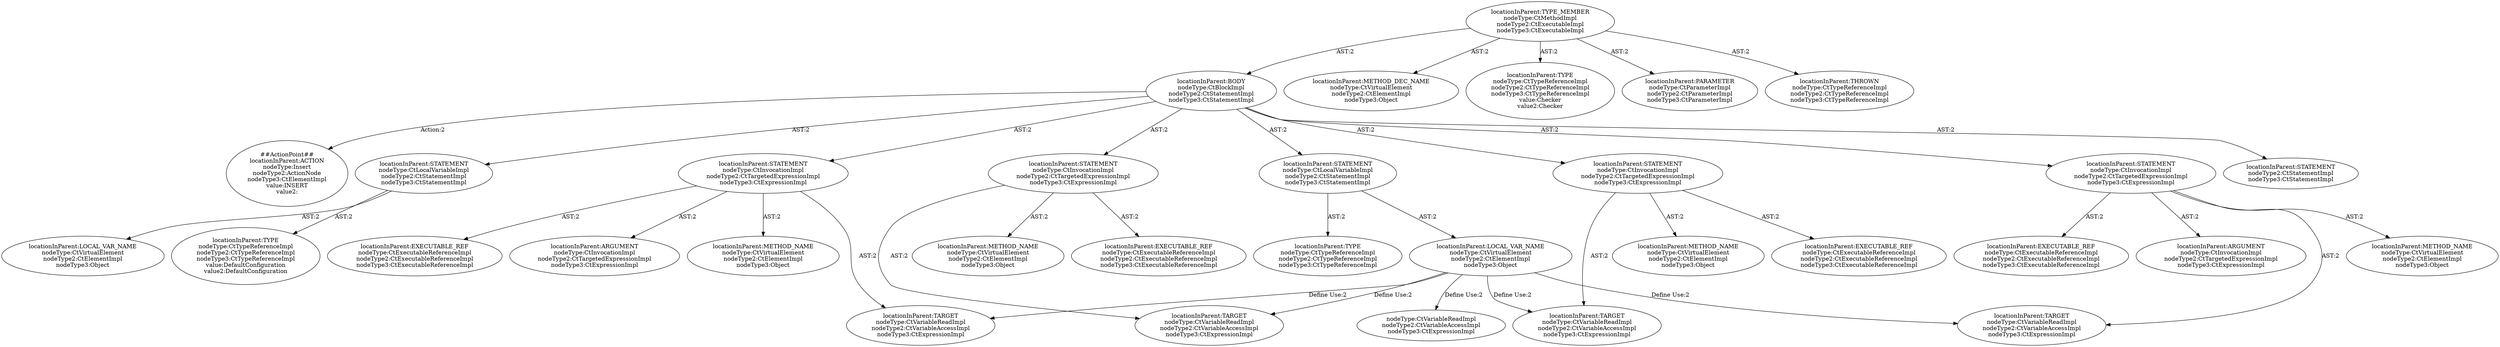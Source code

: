 digraph "Pattern" {
0 [label="##ActionPoint##
locationInParent:ACTION
nodeType:Insert
nodeType2:ActionNode
nodeType3:CtElementImpl
value:INSERT
value2:" shape=ellipse]
1 [label="locationInParent:BODY
nodeType:CtBlockImpl
nodeType2:CtStatementImpl
nodeType3:CtStatementImpl" shape=ellipse]
2 [label="locationInParent:TYPE_MEMBER
nodeType:CtMethodImpl
nodeType2:CtExecutableImpl
nodeType3:CtExecutableImpl" shape=ellipse]
3 [label="locationInParent:METHOD_DEC_NAME
nodeType:CtVirtualElement
nodeType2:CtElementImpl
nodeType3:Object" shape=ellipse]
4 [label="locationInParent:TYPE
nodeType:CtTypeReferenceImpl
nodeType2:CtTypeReferenceImpl
nodeType3:CtTypeReferenceImpl
value:Checker
value2:Checker" shape=ellipse]
5 [label="locationInParent:PARAMETER
nodeType:CtParameterImpl
nodeType2:CtParameterImpl
nodeType3:CtParameterImpl" shape=ellipse]
6 [label="locationInParent:THROWN
nodeType:CtTypeReferenceImpl
nodeType2:CtTypeReferenceImpl
nodeType3:CtTypeReferenceImpl" shape=ellipse]
7 [label="locationInParent:STATEMENT
nodeType:CtLocalVariableImpl
nodeType2:CtStatementImpl
nodeType3:CtStatementImpl" shape=ellipse]
8 [label="locationInParent:LOCAL_VAR_NAME
nodeType:CtVirtualElement
nodeType2:CtElementImpl
nodeType3:Object" shape=ellipse]
9 [label="locationInParent:TYPE
nodeType:CtTypeReferenceImpl
nodeType2:CtTypeReferenceImpl
nodeType3:CtTypeReferenceImpl
value:DefaultConfiguration
value2:DefaultConfiguration" shape=ellipse]
10 [label="locationInParent:STATEMENT
nodeType:CtLocalVariableImpl
nodeType2:CtStatementImpl
nodeType3:CtStatementImpl" shape=ellipse]
11 [label="locationInParent:LOCAL_VAR_NAME
nodeType:CtVirtualElement
nodeType2:CtElementImpl
nodeType3:Object" shape=ellipse]
12 [label="locationInParent:TYPE
nodeType:CtTypeReferenceImpl
nodeType2:CtTypeReferenceImpl
nodeType3:CtTypeReferenceImpl" shape=ellipse]
13 [label="locationInParent:STATEMENT
nodeType:CtInvocationImpl
nodeType2:CtTargetedExpressionImpl
nodeType3:CtExpressionImpl" shape=ellipse]
14 [label="locationInParent:METHOD_NAME
nodeType:CtVirtualElement
nodeType2:CtElementImpl
nodeType3:Object" shape=ellipse]
15 [label="locationInParent:TARGET
nodeType:CtVariableReadImpl
nodeType2:CtVariableAccessImpl
nodeType3:CtExpressionImpl" shape=ellipse]
16 [label="locationInParent:EXECUTABLE_REF
nodeType:CtExecutableReferenceImpl
nodeType2:CtExecutableReferenceImpl
nodeType3:CtExecutableReferenceImpl" shape=ellipse]
17 [label="locationInParent:ARGUMENT
nodeType:CtInvocationImpl
nodeType2:CtTargetedExpressionImpl
nodeType3:CtExpressionImpl" shape=ellipse]
18 [label="locationInParent:STATEMENT
nodeType:CtInvocationImpl
nodeType2:CtTargetedExpressionImpl
nodeType3:CtExpressionImpl" shape=ellipse]
19 [label="locationInParent:METHOD_NAME
nodeType:CtVirtualElement
nodeType2:CtElementImpl
nodeType3:Object" shape=ellipse]
20 [label="locationInParent:TARGET
nodeType:CtVariableReadImpl
nodeType2:CtVariableAccessImpl
nodeType3:CtExpressionImpl" shape=ellipse]
21 [label="locationInParent:EXECUTABLE_REF
nodeType:CtExecutableReferenceImpl
nodeType2:CtExecutableReferenceImpl
nodeType3:CtExecutableReferenceImpl" shape=ellipse]
22 [label="locationInParent:STATEMENT
nodeType:CtInvocationImpl
nodeType2:CtTargetedExpressionImpl
nodeType3:CtExpressionImpl" shape=ellipse]
23 [label="locationInParent:METHOD_NAME
nodeType:CtVirtualElement
nodeType2:CtElementImpl
nodeType3:Object" shape=ellipse]
24 [label="locationInParent:TARGET
nodeType:CtVariableReadImpl
nodeType2:CtVariableAccessImpl
nodeType3:CtExpressionImpl" shape=ellipse]
25 [label="locationInParent:EXECUTABLE_REF
nodeType:CtExecutableReferenceImpl
nodeType2:CtExecutableReferenceImpl
nodeType3:CtExecutableReferenceImpl" shape=ellipse]
26 [label="locationInParent:STATEMENT
nodeType:CtInvocationImpl
nodeType2:CtTargetedExpressionImpl
nodeType3:CtExpressionImpl" shape=ellipse]
27 [label="locationInParent:METHOD_NAME
nodeType:CtVirtualElement
nodeType2:CtElementImpl
nodeType3:Object" shape=ellipse]
28 [label="locationInParent:TARGET
nodeType:CtVariableReadImpl
nodeType2:CtVariableAccessImpl
nodeType3:CtExpressionImpl" shape=ellipse]
29 [label="locationInParent:EXECUTABLE_REF
nodeType:CtExecutableReferenceImpl
nodeType2:CtExecutableReferenceImpl
nodeType3:CtExecutableReferenceImpl" shape=ellipse]
30 [label="locationInParent:ARGUMENT
nodeType:CtInvocationImpl
nodeType2:CtTargetedExpressionImpl
nodeType3:CtExpressionImpl" shape=ellipse]
31 [label="nodeType:CtVariableReadImpl
nodeType2:CtVariableAccessImpl
nodeType3:CtExpressionImpl" shape=ellipse]
32 [label="locationInParent:STATEMENT
nodeType2:CtStatementImpl
nodeType3:CtStatementImpl" shape=ellipse]
1 -> 0 [label="Action:2"];
1 -> 7 [label="AST:2"];
1 -> 10 [label="AST:2"];
1 -> 13 [label="AST:2"];
1 -> 18 [label="AST:2"];
1 -> 22 [label="AST:2"];
1 -> 26 [label="AST:2"];
1 -> 32 [label="AST:2"];
2 -> 1 [label="AST:2"];
2 -> 3 [label="AST:2"];
2 -> 4 [label="AST:2"];
2 -> 5 [label="AST:2"];
2 -> 6 [label="AST:2"];
7 -> 8 [label="AST:2"];
7 -> 9 [label="AST:2"];
10 -> 11 [label="AST:2"];
10 -> 12 [label="AST:2"];
11 -> 15 [label="Define Use:2"];
11 -> 20 [label="Define Use:2"];
11 -> 24 [label="Define Use:2"];
11 -> 28 [label="Define Use:2"];
11 -> 31 [label="Define Use:2"];
13 -> 14 [label="AST:2"];
13 -> 15 [label="AST:2"];
13 -> 16 [label="AST:2"];
13 -> 17 [label="AST:2"];
18 -> 19 [label="AST:2"];
18 -> 20 [label="AST:2"];
18 -> 21 [label="AST:2"];
22 -> 23 [label="AST:2"];
22 -> 24 [label="AST:2"];
22 -> 25 [label="AST:2"];
26 -> 27 [label="AST:2"];
26 -> 28 [label="AST:2"];
26 -> 29 [label="AST:2"];
26 -> 30 [label="AST:2"];
}